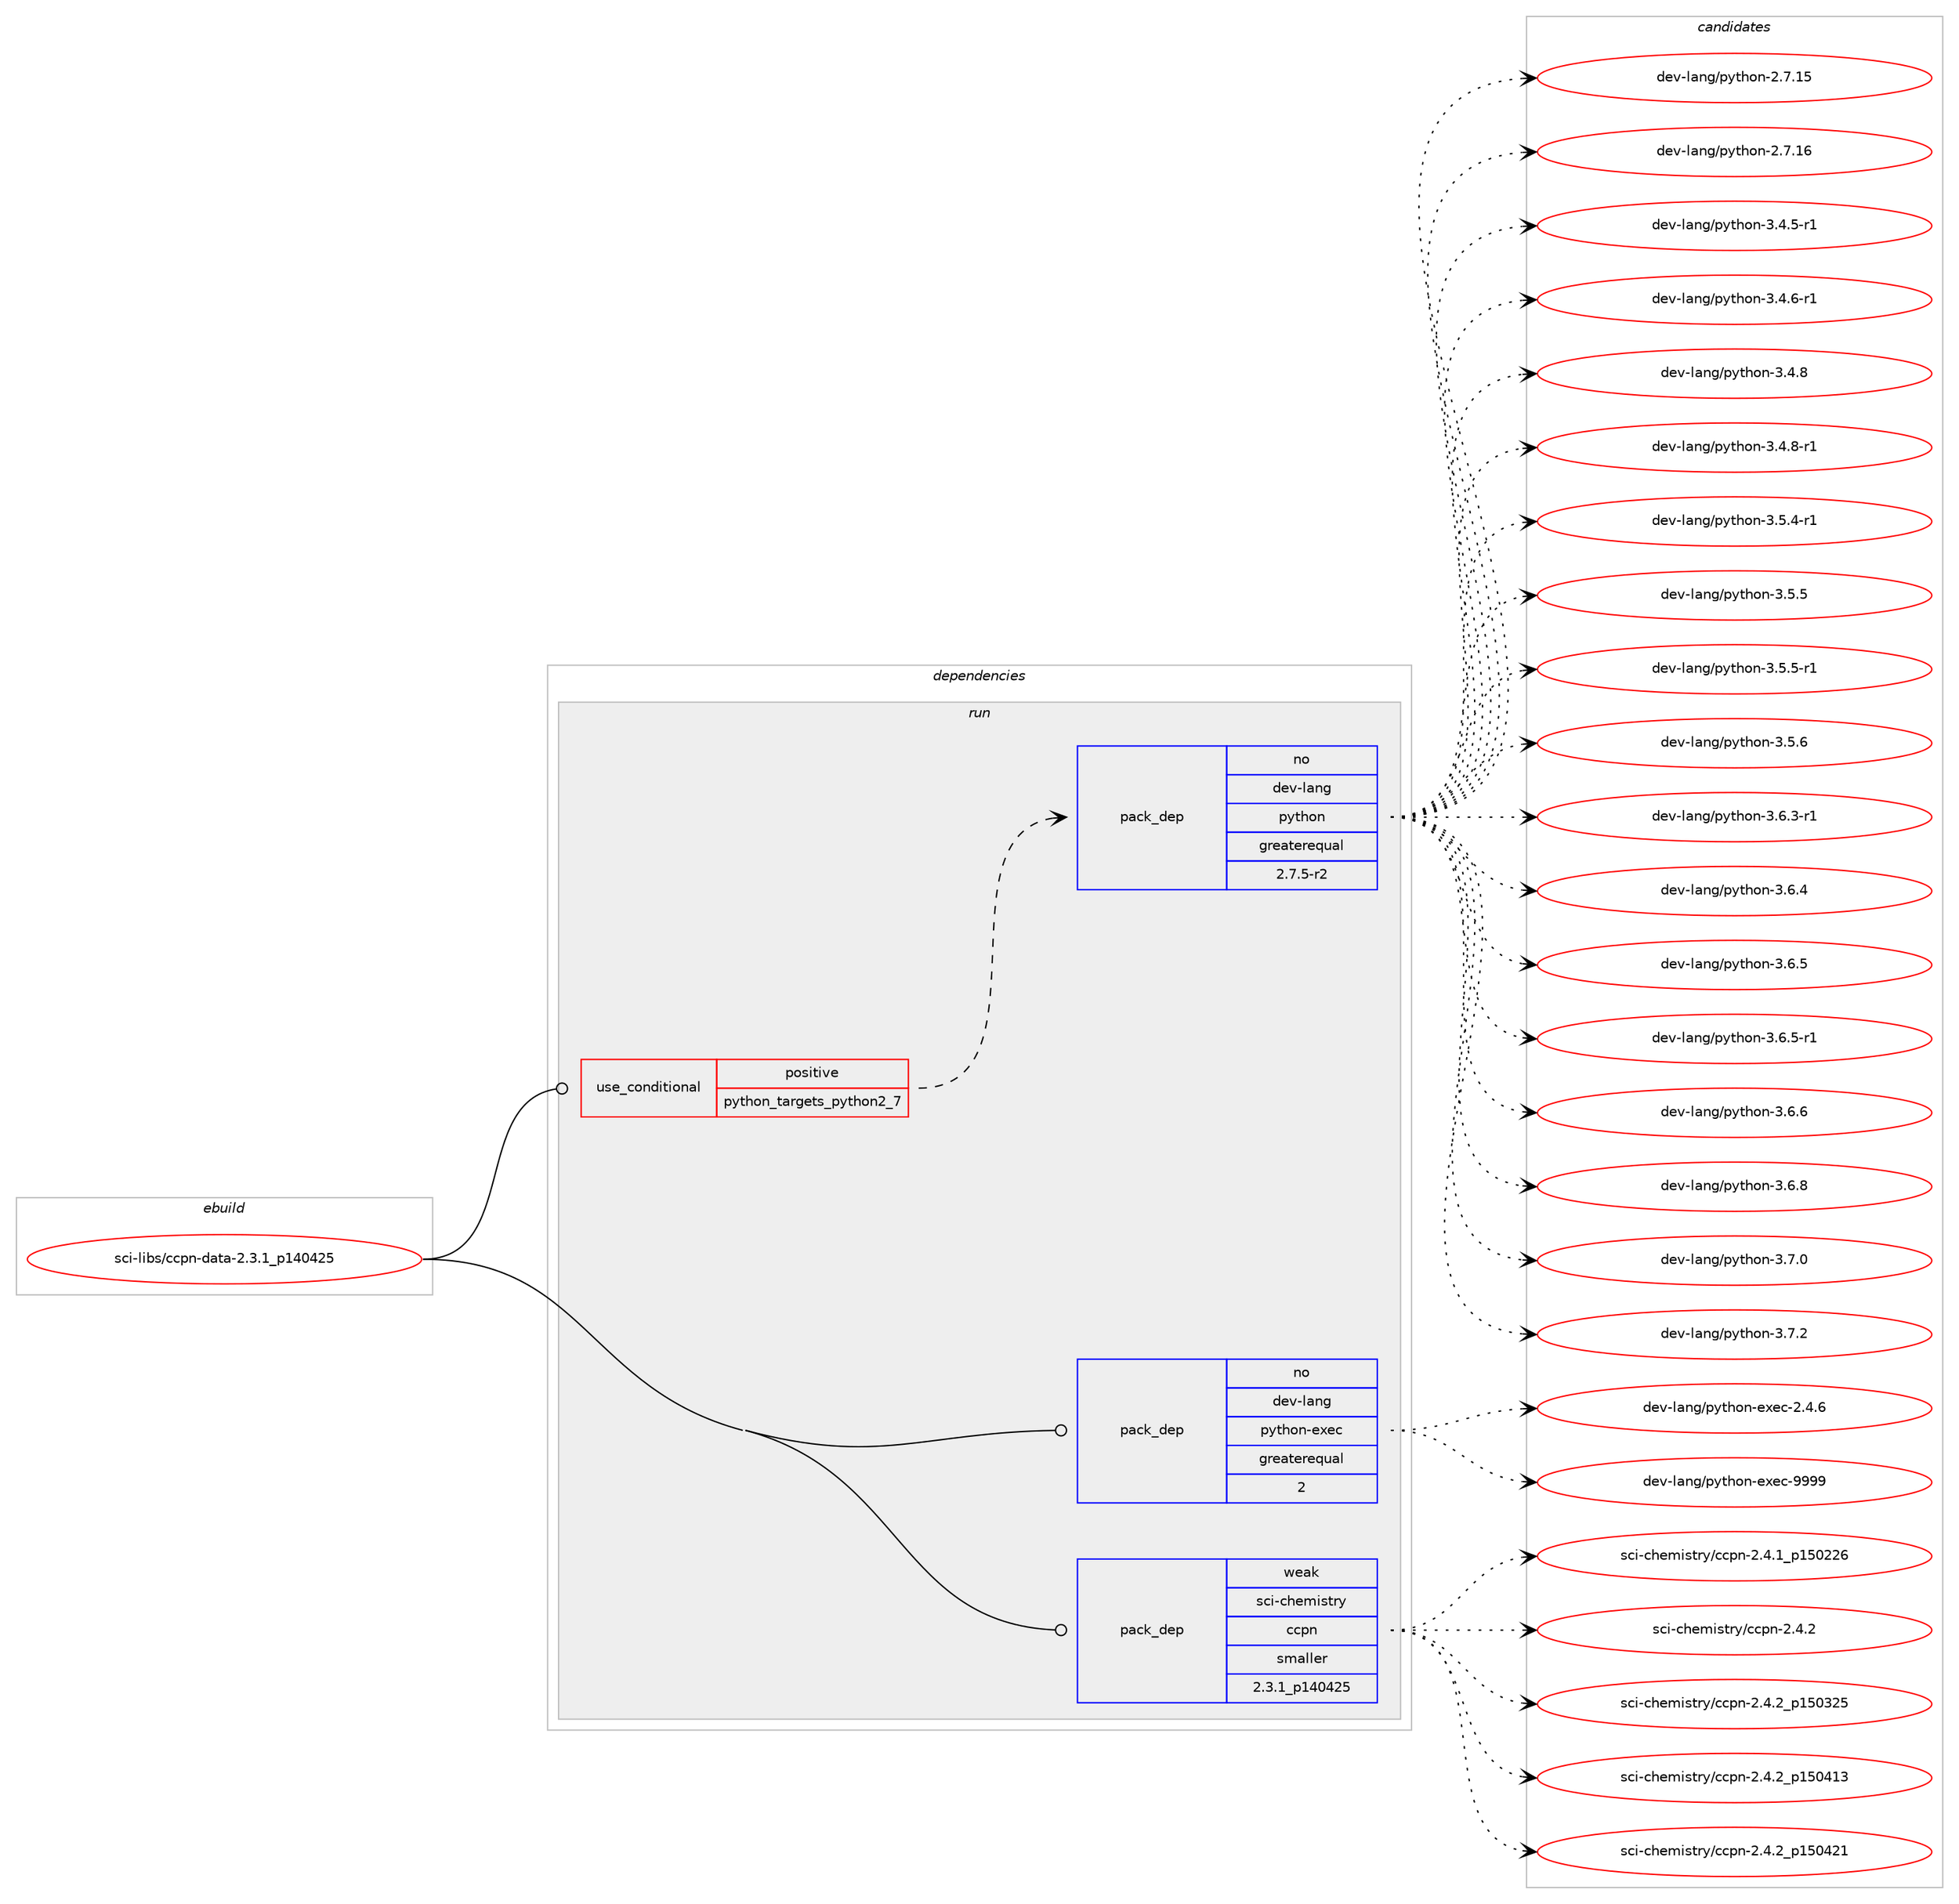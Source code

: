 digraph prolog {

# *************
# Graph options
# *************

newrank=true;
concentrate=true;
compound=true;
graph [rankdir=LR,fontname=Helvetica,fontsize=10,ranksep=1.5];#, ranksep=2.5, nodesep=0.2];
edge  [arrowhead=vee];
node  [fontname=Helvetica,fontsize=10];

# **********
# The ebuild
# **********

subgraph cluster_leftcol {
color=gray;
rank=same;
label=<<i>ebuild</i>>;
id [label="sci-libs/ccpn-data-2.3.1_p140425", color=red, width=4, href="../sci-libs/ccpn-data-2.3.1_p140425.svg"];
}

# ****************
# The dependencies
# ****************

subgraph cluster_midcol {
color=gray;
label=<<i>dependencies</i>>;
subgraph cluster_compile {
fillcolor="#eeeeee";
style=filled;
label=<<i>compile</i>>;
}
subgraph cluster_compileandrun {
fillcolor="#eeeeee";
style=filled;
label=<<i>compile and run</i>>;
}
subgraph cluster_run {
fillcolor="#eeeeee";
style=filled;
label=<<i>run</i>>;
subgraph cond453078 {
dependency1692374 [label=<<TABLE BORDER="0" CELLBORDER="1" CELLSPACING="0" CELLPADDING="4"><TR><TD ROWSPAN="3" CELLPADDING="10">use_conditional</TD></TR><TR><TD>positive</TD></TR><TR><TD>python_targets_python2_7</TD></TR></TABLE>>, shape=none, color=red];
subgraph pack1211573 {
dependency1692375 [label=<<TABLE BORDER="0" CELLBORDER="1" CELLSPACING="0" CELLPADDING="4" WIDTH="220"><TR><TD ROWSPAN="6" CELLPADDING="30">pack_dep</TD></TR><TR><TD WIDTH="110">no</TD></TR><TR><TD>dev-lang</TD></TR><TR><TD>python</TD></TR><TR><TD>greaterequal</TD></TR><TR><TD>2.7.5-r2</TD></TR></TABLE>>, shape=none, color=blue];
}
dependency1692374:e -> dependency1692375:w [weight=20,style="dashed",arrowhead="vee"];
}
id:e -> dependency1692374:w [weight=20,style="solid",arrowhead="odot"];
subgraph pack1211574 {
dependency1692376 [label=<<TABLE BORDER="0" CELLBORDER="1" CELLSPACING="0" CELLPADDING="4" WIDTH="220"><TR><TD ROWSPAN="6" CELLPADDING="30">pack_dep</TD></TR><TR><TD WIDTH="110">no</TD></TR><TR><TD>dev-lang</TD></TR><TR><TD>python-exec</TD></TR><TR><TD>greaterequal</TD></TR><TR><TD>2</TD></TR></TABLE>>, shape=none, color=blue];
}
id:e -> dependency1692376:w [weight=20,style="solid",arrowhead="odot"];
subgraph pack1211575 {
dependency1692377 [label=<<TABLE BORDER="0" CELLBORDER="1" CELLSPACING="0" CELLPADDING="4" WIDTH="220"><TR><TD ROWSPAN="6" CELLPADDING="30">pack_dep</TD></TR><TR><TD WIDTH="110">weak</TD></TR><TR><TD>sci-chemistry</TD></TR><TR><TD>ccpn</TD></TR><TR><TD>smaller</TD></TR><TR><TD>2.3.1_p140425</TD></TR></TABLE>>, shape=none, color=blue];
}
id:e -> dependency1692377:w [weight=20,style="solid",arrowhead="odot"];
}
}

# **************
# The candidates
# **************

subgraph cluster_choices {
rank=same;
color=gray;
label=<<i>candidates</i>>;

subgraph choice1211573 {
color=black;
nodesep=1;
choice10010111845108971101034711212111610411111045504655464953 [label="dev-lang/python-2.7.15", color=red, width=4,href="../dev-lang/python-2.7.15.svg"];
choice10010111845108971101034711212111610411111045504655464954 [label="dev-lang/python-2.7.16", color=red, width=4,href="../dev-lang/python-2.7.16.svg"];
choice1001011184510897110103471121211161041111104551465246534511449 [label="dev-lang/python-3.4.5-r1", color=red, width=4,href="../dev-lang/python-3.4.5-r1.svg"];
choice1001011184510897110103471121211161041111104551465246544511449 [label="dev-lang/python-3.4.6-r1", color=red, width=4,href="../dev-lang/python-3.4.6-r1.svg"];
choice100101118451089711010347112121116104111110455146524656 [label="dev-lang/python-3.4.8", color=red, width=4,href="../dev-lang/python-3.4.8.svg"];
choice1001011184510897110103471121211161041111104551465246564511449 [label="dev-lang/python-3.4.8-r1", color=red, width=4,href="../dev-lang/python-3.4.8-r1.svg"];
choice1001011184510897110103471121211161041111104551465346524511449 [label="dev-lang/python-3.5.4-r1", color=red, width=4,href="../dev-lang/python-3.5.4-r1.svg"];
choice100101118451089711010347112121116104111110455146534653 [label="dev-lang/python-3.5.5", color=red, width=4,href="../dev-lang/python-3.5.5.svg"];
choice1001011184510897110103471121211161041111104551465346534511449 [label="dev-lang/python-3.5.5-r1", color=red, width=4,href="../dev-lang/python-3.5.5-r1.svg"];
choice100101118451089711010347112121116104111110455146534654 [label="dev-lang/python-3.5.6", color=red, width=4,href="../dev-lang/python-3.5.6.svg"];
choice1001011184510897110103471121211161041111104551465446514511449 [label="dev-lang/python-3.6.3-r1", color=red, width=4,href="../dev-lang/python-3.6.3-r1.svg"];
choice100101118451089711010347112121116104111110455146544652 [label="dev-lang/python-3.6.4", color=red, width=4,href="../dev-lang/python-3.6.4.svg"];
choice100101118451089711010347112121116104111110455146544653 [label="dev-lang/python-3.6.5", color=red, width=4,href="../dev-lang/python-3.6.5.svg"];
choice1001011184510897110103471121211161041111104551465446534511449 [label="dev-lang/python-3.6.5-r1", color=red, width=4,href="../dev-lang/python-3.6.5-r1.svg"];
choice100101118451089711010347112121116104111110455146544654 [label="dev-lang/python-3.6.6", color=red, width=4,href="../dev-lang/python-3.6.6.svg"];
choice100101118451089711010347112121116104111110455146544656 [label="dev-lang/python-3.6.8", color=red, width=4,href="../dev-lang/python-3.6.8.svg"];
choice100101118451089711010347112121116104111110455146554648 [label="dev-lang/python-3.7.0", color=red, width=4,href="../dev-lang/python-3.7.0.svg"];
choice100101118451089711010347112121116104111110455146554650 [label="dev-lang/python-3.7.2", color=red, width=4,href="../dev-lang/python-3.7.2.svg"];
dependency1692375:e -> choice10010111845108971101034711212111610411111045504655464953:w [style=dotted,weight="100"];
dependency1692375:e -> choice10010111845108971101034711212111610411111045504655464954:w [style=dotted,weight="100"];
dependency1692375:e -> choice1001011184510897110103471121211161041111104551465246534511449:w [style=dotted,weight="100"];
dependency1692375:e -> choice1001011184510897110103471121211161041111104551465246544511449:w [style=dotted,weight="100"];
dependency1692375:e -> choice100101118451089711010347112121116104111110455146524656:w [style=dotted,weight="100"];
dependency1692375:e -> choice1001011184510897110103471121211161041111104551465246564511449:w [style=dotted,weight="100"];
dependency1692375:e -> choice1001011184510897110103471121211161041111104551465346524511449:w [style=dotted,weight="100"];
dependency1692375:e -> choice100101118451089711010347112121116104111110455146534653:w [style=dotted,weight="100"];
dependency1692375:e -> choice1001011184510897110103471121211161041111104551465346534511449:w [style=dotted,weight="100"];
dependency1692375:e -> choice100101118451089711010347112121116104111110455146534654:w [style=dotted,weight="100"];
dependency1692375:e -> choice1001011184510897110103471121211161041111104551465446514511449:w [style=dotted,weight="100"];
dependency1692375:e -> choice100101118451089711010347112121116104111110455146544652:w [style=dotted,weight="100"];
dependency1692375:e -> choice100101118451089711010347112121116104111110455146544653:w [style=dotted,weight="100"];
dependency1692375:e -> choice1001011184510897110103471121211161041111104551465446534511449:w [style=dotted,weight="100"];
dependency1692375:e -> choice100101118451089711010347112121116104111110455146544654:w [style=dotted,weight="100"];
dependency1692375:e -> choice100101118451089711010347112121116104111110455146544656:w [style=dotted,weight="100"];
dependency1692375:e -> choice100101118451089711010347112121116104111110455146554648:w [style=dotted,weight="100"];
dependency1692375:e -> choice100101118451089711010347112121116104111110455146554650:w [style=dotted,weight="100"];
}
subgraph choice1211574 {
color=black;
nodesep=1;
choice1001011184510897110103471121211161041111104510112010199455046524654 [label="dev-lang/python-exec-2.4.6", color=red, width=4,href="../dev-lang/python-exec-2.4.6.svg"];
choice10010111845108971101034711212111610411111045101120101994557575757 [label="dev-lang/python-exec-9999", color=red, width=4,href="../dev-lang/python-exec-9999.svg"];
dependency1692376:e -> choice1001011184510897110103471121211161041111104510112010199455046524654:w [style=dotted,weight="100"];
dependency1692376:e -> choice10010111845108971101034711212111610411111045101120101994557575757:w [style=dotted,weight="100"];
}
subgraph choice1211575 {
color=black;
nodesep=1;
choice11599105459910410110910511511611412147999911211045504652464995112495348505054 [label="sci-chemistry/ccpn-2.4.1_p150226", color=red, width=4,href="../sci-chemistry/ccpn-2.4.1_p150226.svg"];
choice115991054599104101109105115116114121479999112110455046524650 [label="sci-chemistry/ccpn-2.4.2", color=red, width=4,href="../sci-chemistry/ccpn-2.4.2.svg"];
choice11599105459910410110910511511611412147999911211045504652465095112495348515053 [label="sci-chemistry/ccpn-2.4.2_p150325", color=red, width=4,href="../sci-chemistry/ccpn-2.4.2_p150325.svg"];
choice11599105459910410110910511511611412147999911211045504652465095112495348524951 [label="sci-chemistry/ccpn-2.4.2_p150413", color=red, width=4,href="../sci-chemistry/ccpn-2.4.2_p150413.svg"];
choice11599105459910410110910511511611412147999911211045504652465095112495348525049 [label="sci-chemistry/ccpn-2.4.2_p150421", color=red, width=4,href="../sci-chemistry/ccpn-2.4.2_p150421.svg"];
dependency1692377:e -> choice11599105459910410110910511511611412147999911211045504652464995112495348505054:w [style=dotted,weight="100"];
dependency1692377:e -> choice115991054599104101109105115116114121479999112110455046524650:w [style=dotted,weight="100"];
dependency1692377:e -> choice11599105459910410110910511511611412147999911211045504652465095112495348515053:w [style=dotted,weight="100"];
dependency1692377:e -> choice11599105459910410110910511511611412147999911211045504652465095112495348524951:w [style=dotted,weight="100"];
dependency1692377:e -> choice11599105459910410110910511511611412147999911211045504652465095112495348525049:w [style=dotted,weight="100"];
}
}

}
